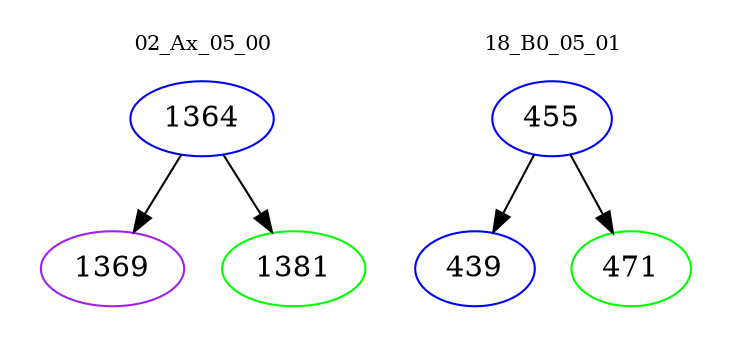 digraph{
subgraph cluster_0 {
color = white
label = "02_Ax_05_00";
fontsize=10;
T0_1364 [label="1364", color="blue"]
T0_1364 -> T0_1369 [color="black"]
T0_1369 [label="1369", color="purple"]
T0_1364 -> T0_1381 [color="black"]
T0_1381 [label="1381", color="green"]
}
subgraph cluster_1 {
color = white
label = "18_B0_05_01";
fontsize=10;
T1_455 [label="455", color="blue"]
T1_455 -> T1_439 [color="black"]
T1_439 [label="439", color="blue"]
T1_455 -> T1_471 [color="black"]
T1_471 [label="471", color="green"]
}
}
